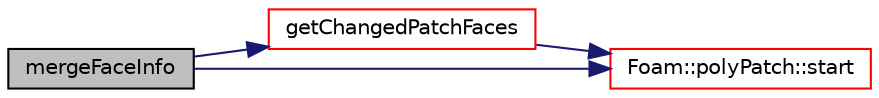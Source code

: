 digraph "mergeFaceInfo"
{
  bgcolor="transparent";
  edge [fontname="Helvetica",fontsize="10",labelfontname="Helvetica",labelfontsize="10"];
  node [fontname="Helvetica",fontsize="10",shape=record];
  rankdir="LR";
  Node305 [label="mergeFaceInfo",height=0.2,width=0.4,color="black", fillcolor="grey75", style="filled", fontcolor="black"];
  Node305 -> Node306 [color="midnightblue",fontsize="10",style="solid",fontname="Helvetica"];
  Node306 [label="getChangedPatchFaces",height=0.2,width=0.4,color="red",URL="$a25945.html#ab8c701ff3b1005ce98e04a95397d4969",tooltip="Extract info for single patch only. "];
  Node306 -> Node307 [color="midnightblue",fontsize="10",style="solid",fontname="Helvetica"];
  Node307 [label="Foam::polyPatch::start",height=0.2,width=0.4,color="red",URL="$a28633.html#a6bfd3e3abb11e98bdb4b98671cec1234",tooltip="Return start label of this patch in the polyMesh face list. "];
  Node305 -> Node307 [color="midnightblue",fontsize="10",style="solid",fontname="Helvetica"];
}
